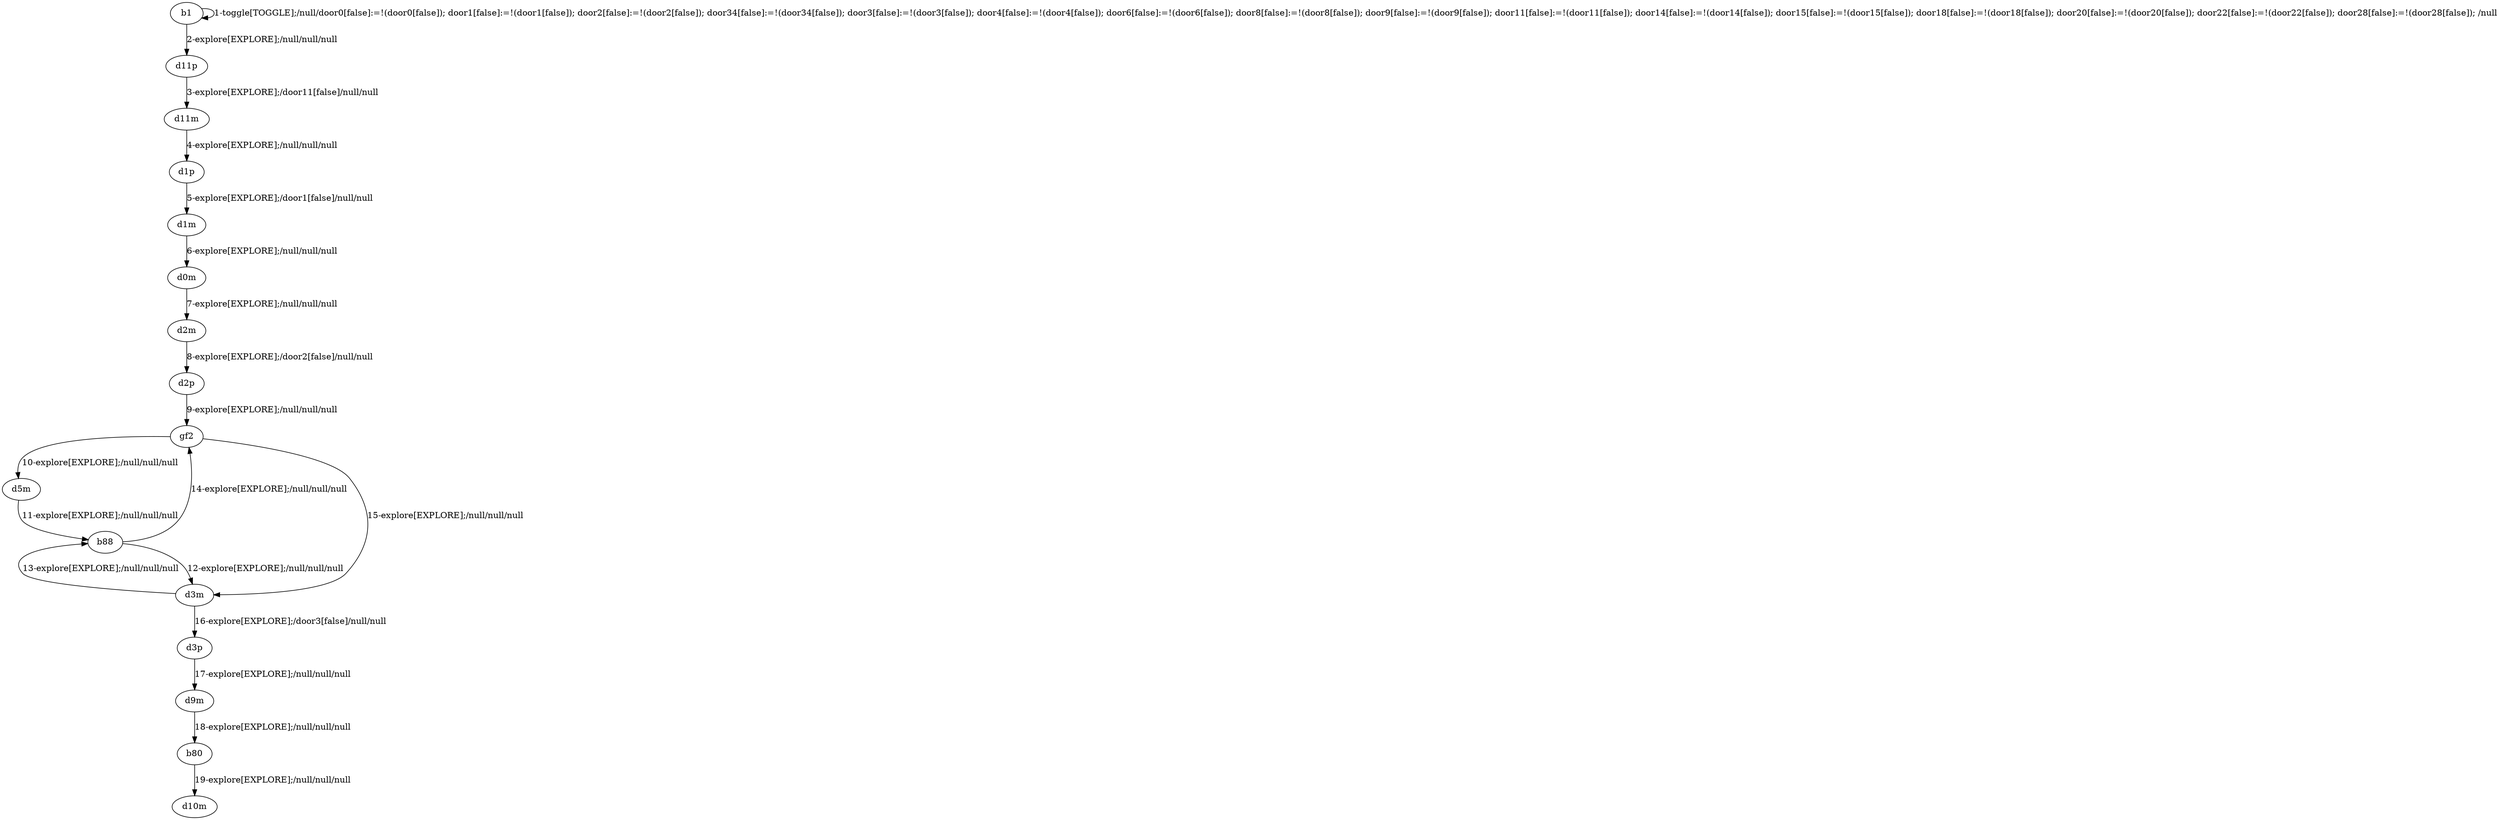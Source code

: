 # Total number of goals covered by this test: 1
# d3m --> b88

digraph g {
"b1" -> "b1" [label = "1-toggle[TOGGLE];/null/door0[false]:=!(door0[false]); door1[false]:=!(door1[false]); door2[false]:=!(door2[false]); door34[false]:=!(door34[false]); door3[false]:=!(door3[false]); door4[false]:=!(door4[false]); door6[false]:=!(door6[false]); door8[false]:=!(door8[false]); door9[false]:=!(door9[false]); door11[false]:=!(door11[false]); door14[false]:=!(door14[false]); door15[false]:=!(door15[false]); door18[false]:=!(door18[false]); door20[false]:=!(door20[false]); door22[false]:=!(door22[false]); door28[false]:=!(door28[false]); /null"];
"b1" -> "d11p" [label = "2-explore[EXPLORE];/null/null/null"];
"d11p" -> "d11m" [label = "3-explore[EXPLORE];/door11[false]/null/null"];
"d11m" -> "d1p" [label = "4-explore[EXPLORE];/null/null/null"];
"d1p" -> "d1m" [label = "5-explore[EXPLORE];/door1[false]/null/null"];
"d1m" -> "d0m" [label = "6-explore[EXPLORE];/null/null/null"];
"d0m" -> "d2m" [label = "7-explore[EXPLORE];/null/null/null"];
"d2m" -> "d2p" [label = "8-explore[EXPLORE];/door2[false]/null/null"];
"d2p" -> "gf2" [label = "9-explore[EXPLORE];/null/null/null"];
"gf2" -> "d5m" [label = "10-explore[EXPLORE];/null/null/null"];
"d5m" -> "b88" [label = "11-explore[EXPLORE];/null/null/null"];
"b88" -> "d3m" [label = "12-explore[EXPLORE];/null/null/null"];
"d3m" -> "b88" [label = "13-explore[EXPLORE];/null/null/null"];
"b88" -> "gf2" [label = "14-explore[EXPLORE];/null/null/null"];
"gf2" -> "d3m" [label = "15-explore[EXPLORE];/null/null/null"];
"d3m" -> "d3p" [label = "16-explore[EXPLORE];/door3[false]/null/null"];
"d3p" -> "d9m" [label = "17-explore[EXPLORE];/null/null/null"];
"d9m" -> "b80" [label = "18-explore[EXPLORE];/null/null/null"];
"b80" -> "d10m" [label = "19-explore[EXPLORE];/null/null/null"];
}